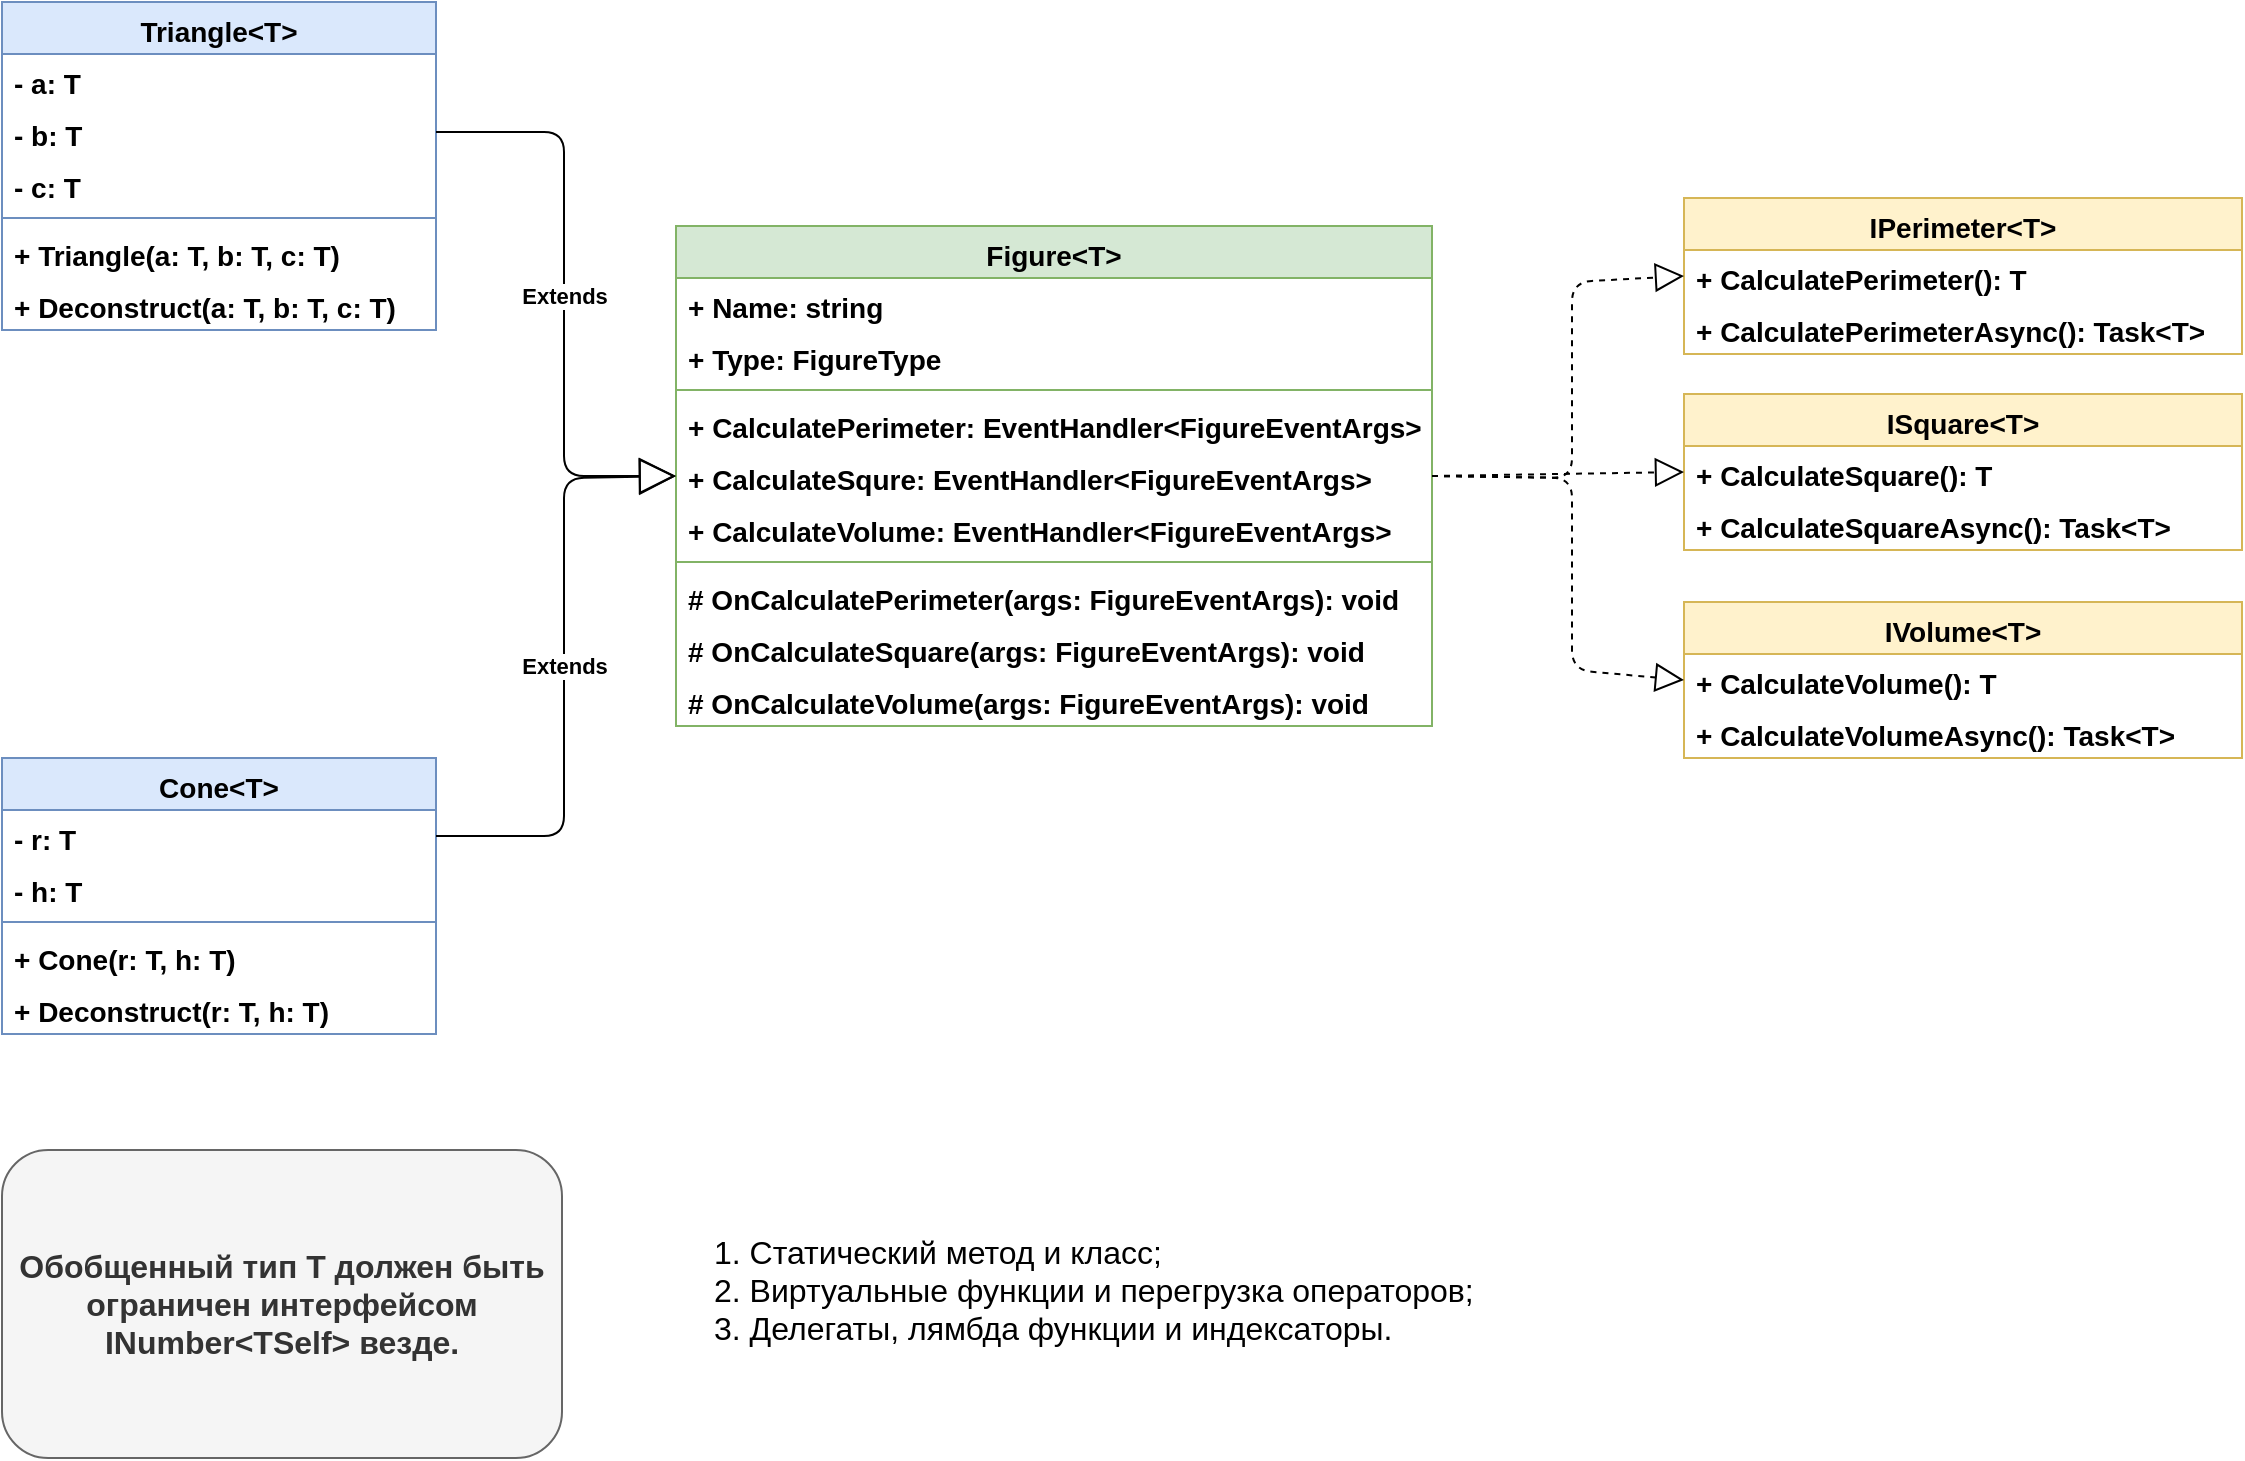 <mxfile>
    <diagram id="qJRhW5w6zxccXY5436or" name="oop-lab-2">
        <mxGraphModel dx="1980" dy="687" grid="1" gridSize="14" guides="1" tooltips="1" connect="1" arrows="1" fold="1" page="1" pageScale="1" pageWidth="1169" pageHeight="827" math="0" shadow="0">
            <root>
                <mxCell id="0"/>
                <mxCell id="1" parent="0"/>
                <mxCell id="45" value="IPerimeter&lt;T&gt;" style="swimlane;fontStyle=1;align=center;verticalAlign=top;childLayout=stackLayout;horizontal=1;startSize=26;horizontalStack=0;resizeParent=1;resizeParentMax=0;resizeLast=0;collapsible=1;marginBottom=0;fillColor=#fff2cc;strokeColor=#d6b656;fontSize=14;" vertex="1" parent="1">
                    <mxGeometry x="869" y="154" width="279" height="78" as="geometry"/>
                </mxCell>
                <mxCell id="48" value="+ CalculatePerimeter(): T" style="text;strokeColor=none;fillColor=none;align=left;verticalAlign=top;spacingLeft=4;spacingRight=4;overflow=hidden;rotatable=0;points=[[0,0.5],[1,0.5]];portConstraint=eastwest;fontSize=14;fontStyle=1" vertex="1" parent="45">
                    <mxGeometry y="26" width="279" height="26" as="geometry"/>
                </mxCell>
                <mxCell id="87" value="+ CalculatePerimeterAsync(): Task&lt;T&gt;" style="text;strokeColor=none;fillColor=none;align=left;verticalAlign=top;spacingLeft=4;spacingRight=4;overflow=hidden;rotatable=0;points=[[0,0.5],[1,0.5]];portConstraint=eastwest;fontSize=14;fontStyle=1" vertex="1" parent="45">
                    <mxGeometry y="52" width="279" height="26" as="geometry"/>
                </mxCell>
                <mxCell id="49" value="ISquare&lt;T&gt;" style="swimlane;fontStyle=1;align=center;verticalAlign=top;childLayout=stackLayout;horizontal=1;startSize=26;horizontalStack=0;resizeParent=1;resizeParentMax=0;resizeLast=0;collapsible=1;marginBottom=0;fillColor=#fff2cc;strokeColor=#d6b656;fontSize=14;" vertex="1" parent="1">
                    <mxGeometry x="869" y="252" width="279" height="78" as="geometry"/>
                </mxCell>
                <mxCell id="50" value="+ CalculateSquare(): T" style="text;strokeColor=none;fillColor=none;align=left;verticalAlign=top;spacingLeft=4;spacingRight=4;overflow=hidden;rotatable=0;points=[[0,0.5],[1,0.5]];portConstraint=eastwest;fontSize=14;fontStyle=1" vertex="1" parent="49">
                    <mxGeometry y="26" width="279" height="26" as="geometry"/>
                </mxCell>
                <mxCell id="88" value="+ CalculateSquareAsync(): Task&lt;T&gt;" style="text;strokeColor=none;fillColor=none;align=left;verticalAlign=top;spacingLeft=4;spacingRight=4;overflow=hidden;rotatable=0;points=[[0,0.5],[1,0.5]];portConstraint=eastwest;fontSize=14;fontStyle=1" vertex="1" parent="49">
                    <mxGeometry y="52" width="279" height="26" as="geometry"/>
                </mxCell>
                <mxCell id="51" value="IVolume&lt;T&gt;" style="swimlane;fontStyle=1;align=center;verticalAlign=top;childLayout=stackLayout;horizontal=1;startSize=26;horizontalStack=0;resizeParent=1;resizeParentMax=0;resizeLast=0;collapsible=1;marginBottom=0;fillColor=#fff2cc;strokeColor=#d6b656;fontSize=14;" vertex="1" parent="1">
                    <mxGeometry x="869" y="356" width="279" height="78" as="geometry"/>
                </mxCell>
                <mxCell id="52" value="+ CalculateVolume(): T" style="text;strokeColor=none;fillColor=none;align=left;verticalAlign=top;spacingLeft=4;spacingRight=4;overflow=hidden;rotatable=0;points=[[0,0.5],[1,0.5]];portConstraint=eastwest;fontSize=14;fontStyle=1" vertex="1" parent="51">
                    <mxGeometry y="26" width="279" height="26" as="geometry"/>
                </mxCell>
                <mxCell id="89" value="+ CalculateVolumeAsync(): Task&lt;T&gt;" style="text;strokeColor=none;fillColor=none;align=left;verticalAlign=top;spacingLeft=4;spacingRight=4;overflow=hidden;rotatable=0;points=[[0,0.5],[1,0.5]];portConstraint=eastwest;fontSize=14;fontStyle=1" vertex="1" parent="51">
                    <mxGeometry y="52" width="279" height="26" as="geometry"/>
                </mxCell>
                <mxCell id="53" value="Figure&lt;T&gt;" style="swimlane;fontStyle=1;align=center;verticalAlign=top;childLayout=stackLayout;horizontal=1;startSize=26;horizontalStack=0;resizeParent=1;resizeParentMax=0;resizeLast=0;collapsible=1;marginBottom=0;fillColor=#d5e8d4;strokeColor=#82b366;fontSize=14;" vertex="1" parent="1">
                    <mxGeometry x="365" y="168" width="378" height="250" as="geometry"/>
                </mxCell>
                <mxCell id="54" value="+ Name: string" style="text;strokeColor=none;fillColor=none;align=left;verticalAlign=top;spacingLeft=4;spacingRight=4;overflow=hidden;rotatable=0;points=[[0,0.5],[1,0.5]];portConstraint=eastwest;fontStyle=1;fontSize=14;" vertex="1" parent="53">
                    <mxGeometry y="26" width="378" height="26" as="geometry"/>
                </mxCell>
                <mxCell id="59" value="+ Type: FigureType" style="text;strokeColor=none;fillColor=none;align=left;verticalAlign=top;spacingLeft=4;spacingRight=4;overflow=hidden;rotatable=0;points=[[0,0.5],[1,0.5]];portConstraint=eastwest;fontStyle=1;fontSize=14;" vertex="1" parent="53">
                    <mxGeometry y="52" width="378" height="26" as="geometry"/>
                </mxCell>
                <mxCell id="55" value="" style="line;strokeWidth=1;fillColor=none;align=left;verticalAlign=middle;spacingTop=-1;spacingLeft=3;spacingRight=3;rotatable=0;labelPosition=right;points=[];portConstraint=eastwest;strokeColor=inherit;" vertex="1" parent="53">
                    <mxGeometry y="78" width="378" height="8" as="geometry"/>
                </mxCell>
                <mxCell id="63" value="+ CalculatePerimeter: EventHandler&lt;FigureEventArgs&gt;" style="text;strokeColor=none;fillColor=none;align=left;verticalAlign=top;spacingLeft=4;spacingRight=4;overflow=hidden;rotatable=0;points=[[0,0.5],[1,0.5]];portConstraint=eastwest;fontStyle=1;fontSize=14;" vertex="1" parent="53">
                    <mxGeometry y="86" width="378" height="26" as="geometry"/>
                </mxCell>
                <mxCell id="64" value="+ CalculateSqure: EventHandler&lt;FigureEventArgs&gt;" style="text;strokeColor=none;fillColor=none;align=left;verticalAlign=top;spacingLeft=4;spacingRight=4;overflow=hidden;rotatable=0;points=[[0,0.5],[1,0.5]];portConstraint=eastwest;fontStyle=1;fontSize=14;" vertex="1" parent="53">
                    <mxGeometry y="112" width="378" height="26" as="geometry"/>
                </mxCell>
                <mxCell id="62" value="+ CalculateVolume: EventHandler&lt;FigureEventArgs&gt;" style="text;strokeColor=none;fillColor=none;align=left;verticalAlign=top;spacingLeft=4;spacingRight=4;overflow=hidden;rotatable=0;points=[[0,0.5],[1,0.5]];portConstraint=eastwest;fontStyle=1;fontSize=14;" vertex="1" parent="53">
                    <mxGeometry y="138" width="378" height="26" as="geometry"/>
                </mxCell>
                <mxCell id="58" value="" style="line;strokeWidth=1;fillColor=none;align=left;verticalAlign=middle;spacingTop=-1;spacingLeft=3;spacingRight=3;rotatable=0;labelPosition=right;points=[];portConstraint=eastwest;strokeColor=inherit;" vertex="1" parent="53">
                    <mxGeometry y="164" width="378" height="8" as="geometry"/>
                </mxCell>
                <mxCell id="56" value="# OnCalculatePerimeter(args: FigureEventArgs): void" style="text;strokeColor=none;fillColor=none;align=left;verticalAlign=top;spacingLeft=4;spacingRight=4;overflow=hidden;rotatable=0;points=[[0,0.5],[1,0.5]];portConstraint=eastwest;fontStyle=1;fontSize=14;" vertex="1" parent="53">
                    <mxGeometry y="172" width="378" height="26" as="geometry"/>
                </mxCell>
                <mxCell id="60" value="# OnCalculateSquare(args: FigureEventArgs): void" style="text;strokeColor=none;fillColor=none;align=left;verticalAlign=top;spacingLeft=4;spacingRight=4;overflow=hidden;rotatable=0;points=[[0,0.5],[1,0.5]];portConstraint=eastwest;fontStyle=1;fontSize=14;" vertex="1" parent="53">
                    <mxGeometry y="198" width="378" height="26" as="geometry"/>
                </mxCell>
                <mxCell id="61" value="# OnCalculateVolume(args: FigureEventArgs): void" style="text;strokeColor=none;fillColor=none;align=left;verticalAlign=top;spacingLeft=4;spacingRight=4;overflow=hidden;rotatable=0;points=[[0,0.5],[1,0.5]];portConstraint=eastwest;fontStyle=1;fontSize=14;" vertex="1" parent="53">
                    <mxGeometry y="224" width="378" height="26" as="geometry"/>
                </mxCell>
                <mxCell id="65" value="Triangle&lt;T&gt;" style="swimlane;fontStyle=1;align=center;verticalAlign=top;childLayout=stackLayout;horizontal=1;startSize=26;horizontalStack=0;resizeParent=1;resizeParentMax=0;resizeLast=0;collapsible=1;marginBottom=0;fillColor=#dae8fc;strokeColor=#6c8ebf;fontSize=14;" vertex="1" parent="1">
                    <mxGeometry x="28" y="56" width="217" height="164" as="geometry"/>
                </mxCell>
                <mxCell id="66" value="- a: T" style="text;strokeColor=none;fillColor=none;align=left;verticalAlign=top;spacingLeft=4;spacingRight=4;overflow=hidden;rotatable=0;points=[[0,0.5],[1,0.5]];portConstraint=eastwest;fontStyle=1;fontSize=14;" vertex="1" parent="65">
                    <mxGeometry y="26" width="217" height="26" as="geometry"/>
                </mxCell>
                <mxCell id="69" value="- b: T" style="text;strokeColor=none;fillColor=none;align=left;verticalAlign=top;spacingLeft=4;spacingRight=4;overflow=hidden;rotatable=0;points=[[0,0.5],[1,0.5]];portConstraint=eastwest;fontStyle=1;fontSize=14;" vertex="1" parent="65">
                    <mxGeometry y="52" width="217" height="26" as="geometry"/>
                </mxCell>
                <mxCell id="70" value="- c: T" style="text;strokeColor=none;fillColor=none;align=left;verticalAlign=top;spacingLeft=4;spacingRight=4;overflow=hidden;rotatable=0;points=[[0,0.5],[1,0.5]];portConstraint=eastwest;fontStyle=1;fontSize=14;" vertex="1" parent="65">
                    <mxGeometry y="78" width="217" height="26" as="geometry"/>
                </mxCell>
                <mxCell id="81" value="" style="line;strokeWidth=1;fillColor=none;align=left;verticalAlign=middle;spacingTop=-1;spacingLeft=3;spacingRight=3;rotatable=0;labelPosition=right;points=[];portConstraint=eastwest;strokeColor=inherit;fontSize=14;" vertex="1" parent="65">
                    <mxGeometry y="104" width="217" height="8" as="geometry"/>
                </mxCell>
                <mxCell id="82" value="+ Triangle(a: T, b: T, c: T)" style="text;strokeColor=none;fillColor=none;align=left;verticalAlign=top;spacingLeft=4;spacingRight=4;overflow=hidden;rotatable=0;points=[[0,0.5],[1,0.5]];portConstraint=eastwest;fontStyle=1;fontSize=14;" vertex="1" parent="65">
                    <mxGeometry y="112" width="217" height="26" as="geometry"/>
                </mxCell>
                <mxCell id="85" value="+ Deconstruct(a: T, b: T, c: T)" style="text;strokeColor=none;fillColor=none;align=left;verticalAlign=top;spacingLeft=4;spacingRight=4;overflow=hidden;rotatable=0;points=[[0,0.5],[1,0.5]];portConstraint=eastwest;fontStyle=1;fontSize=14;" vertex="1" parent="65">
                    <mxGeometry y="138" width="217" height="26" as="geometry"/>
                </mxCell>
                <mxCell id="71" value="Cone&lt;T&gt;" style="swimlane;fontStyle=1;align=center;verticalAlign=top;childLayout=stackLayout;horizontal=1;startSize=26;horizontalStack=0;resizeParent=1;resizeParentMax=0;resizeLast=0;collapsible=1;marginBottom=0;fillColor=#dae8fc;strokeColor=#6c8ebf;fontSize=14;" vertex="1" parent="1">
                    <mxGeometry x="28" y="434" width="217" height="138" as="geometry"/>
                </mxCell>
                <mxCell id="72" value="- r: T" style="text;strokeColor=none;fillColor=none;align=left;verticalAlign=top;spacingLeft=4;spacingRight=4;overflow=hidden;rotatable=0;points=[[0,0.5],[1,0.5]];portConstraint=eastwest;fontStyle=1;fontSize=14;" vertex="1" parent="71">
                    <mxGeometry y="26" width="217" height="26" as="geometry"/>
                </mxCell>
                <mxCell id="73" value="- h: T" style="text;strokeColor=none;fillColor=none;align=left;verticalAlign=top;spacingLeft=4;spacingRight=4;overflow=hidden;rotatable=0;points=[[0,0.5],[1,0.5]];portConstraint=eastwest;fontStyle=1;fontSize=14;" vertex="1" parent="71">
                    <mxGeometry y="52" width="217" height="26" as="geometry"/>
                </mxCell>
                <mxCell id="84" value="" style="line;strokeWidth=1;fillColor=none;align=left;verticalAlign=middle;spacingTop=-1;spacingLeft=3;spacingRight=3;rotatable=0;labelPosition=right;points=[];portConstraint=eastwest;strokeColor=inherit;fontSize=14;" vertex="1" parent="71">
                    <mxGeometry y="78" width="217" height="8" as="geometry"/>
                </mxCell>
                <mxCell id="83" value="+ Cone(r: T, h: T)" style="text;strokeColor=none;fillColor=none;align=left;verticalAlign=top;spacingLeft=4;spacingRight=4;overflow=hidden;rotatable=0;points=[[0,0.5],[1,0.5]];portConstraint=eastwest;fontStyle=1;fontSize=14;" vertex="1" parent="71">
                    <mxGeometry y="86" width="217" height="26" as="geometry"/>
                </mxCell>
                <mxCell id="86" value="+ Deconstruct(r: T, h: T)" style="text;strokeColor=none;fillColor=none;align=left;verticalAlign=top;spacingLeft=4;spacingRight=4;overflow=hidden;rotatable=0;points=[[0,0.5],[1,0.5]];portConstraint=eastwest;fontStyle=1;fontSize=14;" vertex="1" parent="71">
                    <mxGeometry y="112" width="217" height="26" as="geometry"/>
                </mxCell>
                <mxCell id="75" value="Extends" style="endArrow=block;endSize=16;endFill=0;html=1;entryX=0;entryY=0.5;entryDx=0;entryDy=0;exitX=1;exitY=0.5;exitDx=0;exitDy=0;fontStyle=1" edge="1" parent="1" source="69" target="64">
                    <mxGeometry width="160" relative="1" as="geometry">
                        <mxPoint x="245" y="134.053" as="sourcePoint"/>
                        <mxPoint x="427" y="141" as="targetPoint"/>
                        <Array as="points">
                            <mxPoint x="309" y="121"/>
                            <mxPoint x="309" y="293"/>
                        </Array>
                        <mxPoint as="offset"/>
                    </mxGeometry>
                </mxCell>
                <mxCell id="76" value="Extends" style="endArrow=block;endSize=16;endFill=0;html=1;entryX=0;entryY=0.5;entryDx=0;entryDy=0;exitX=1;exitY=0.5;exitDx=0;exitDy=0;fontStyle=1" edge="1" parent="1" source="72" target="64">
                    <mxGeometry width="160" relative="1" as="geometry">
                        <mxPoint x="267" y="246.053" as="sourcePoint"/>
                        <mxPoint x="449" y="253" as="targetPoint"/>
                        <Array as="points">
                            <mxPoint x="309" y="473"/>
                            <mxPoint x="309" y="294"/>
                        </Array>
                    </mxGeometry>
                </mxCell>
                <mxCell id="78" value="" style="endArrow=block;dashed=1;endFill=0;endSize=12;html=1;exitX=1;exitY=0.5;exitDx=0;exitDy=0;entryX=0;entryY=0.5;entryDx=0;entryDy=0;" edge="1" parent="1" source="64" target="49">
                    <mxGeometry width="160" relative="1" as="geometry">
                        <mxPoint x="687" y="336" as="sourcePoint"/>
                        <mxPoint x="847" y="336" as="targetPoint"/>
                    </mxGeometry>
                </mxCell>
                <mxCell id="79" value="" style="endArrow=block;dashed=1;endFill=0;endSize=12;html=1;exitX=1;exitY=0.5;exitDx=0;exitDy=0;entryX=0;entryY=0.5;entryDx=0;entryDy=0;" edge="1" parent="1" source="64" target="51">
                    <mxGeometry width="160" relative="1" as="geometry">
                        <mxPoint x="687" y="307" as="sourcePoint"/>
                        <mxPoint x="827" y="309" as="targetPoint"/>
                        <Array as="points">
                            <mxPoint x="813" y="294"/>
                            <mxPoint x="813" y="390"/>
                        </Array>
                    </mxGeometry>
                </mxCell>
                <mxCell id="80" value="" style="endArrow=block;dashed=1;endFill=0;endSize=12;html=1;exitX=1;exitY=0.5;exitDx=0;exitDy=0;entryX=0;entryY=0.5;entryDx=0;entryDy=0;" edge="1" parent="1" source="64" target="45">
                    <mxGeometry width="160" relative="1" as="geometry">
                        <mxPoint x="701" y="321" as="sourcePoint"/>
                        <mxPoint x="841" y="323" as="targetPoint"/>
                        <Array as="points">
                            <mxPoint x="813" y="294"/>
                            <mxPoint x="813" y="196"/>
                        </Array>
                    </mxGeometry>
                </mxCell>
                <mxCell id="90" value="&lt;b&gt;&lt;font style=&quot;font-size: 16px;&quot;&gt;Обобщенный тип T должен быть ограничен интерфейсом INumber&amp;lt;TSelf&amp;gt; везде.&lt;/font&gt;&lt;/b&gt;" style="rounded=1;whiteSpace=wrap;html=1;fontSize=14;fillColor=#f5f5f5;strokeColor=#666666;fontColor=#333333;" vertex="1" parent="1">
                    <mxGeometry x="28" y="630" width="280" height="154" as="geometry"/>
                </mxCell>
                <mxCell id="91" value="&lt;font style=&quot;font-size: 16px;&quot;&gt;1. Статический метод и класс;&lt;br&gt;2. Виртуальные функции и перегрузка операторов;&lt;br&gt;3. Делегаты, лямбда функции и индексаторы.&lt;/font&gt;" style="text;whiteSpace=wrap;html=1;fontSize=16;" vertex="1" parent="1">
                    <mxGeometry x="382" y="665" width="406" height="84" as="geometry"/>
                </mxCell>
            </root>
        </mxGraphModel>
    </diagram>
</mxfile>